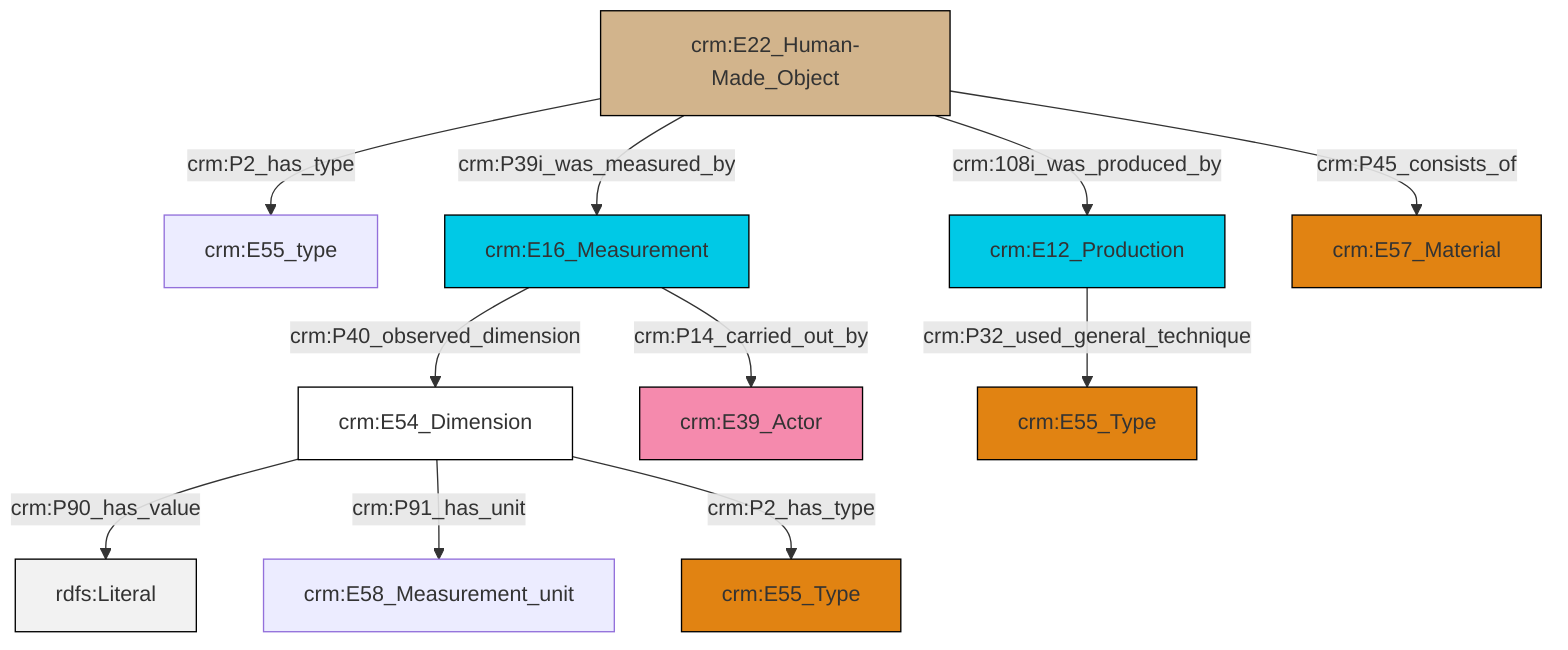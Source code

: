 graph TD
classDef Literal fill:#f2f2f2,stroke:#000000;
classDef CRM_Entity fill:#FFFFFF,stroke:#000000;
classDef Temporal_Entity fill:#00C9E6, stroke:#000000;
classDef Type fill:#E18312, stroke:#000000;
classDef Time-Span fill:#2C9C91, stroke:#000000;
classDef Appellation fill:#FFEB7F, stroke:#000000;
classDef Place fill:#008836, stroke:#000000;
classDef Persistent_Item fill:#B266B2, stroke:#000000;
classDef Conceptual_Object fill:#FFD700, stroke:#000000;
classDef Physical_Thing fill:#D2B48C, stroke:#000000;
classDef Actor fill:#f58aad, stroke:#000000;
classDef PC_Classes fill:#4ce600, stroke:#000000;
classDef Multi fill:#cccccc,stroke:#000000;

0["crm:E22_Human-Made_Object"]:::Physical_Thing -->|crm:P2_has_type| 1["crm:E55_type"]:::Default
2["crm:E54_Dimension"]:::CRM_Entity -->|crm:P90_has_value| 3[rdfs:Literal]:::Literal
2["crm:E54_Dimension"]:::CRM_Entity -->|crm:P91_has_unit| 4["crm:E58_Measurement_unit"]:::Default
5["crm:E16_Measurement"]:::Temporal_Entity -->|crm:P14_carried_out_by| 6["crm:E39_Actor"]:::Actor
0["crm:E22_Human-Made_Object"]:::Physical_Thing -->|crm:P39i_was_measured_by| 5["crm:E16_Measurement"]:::Temporal_Entity
11["crm:E12_Production"]:::Temporal_Entity -->|crm:P32_used_general_technique| 12["crm:E55_Type"]:::Type
0["crm:E22_Human-Made_Object"]:::Physical_Thing -->|crm:108i_was_produced_by| 11["crm:E12_Production"]:::Temporal_Entity
2["crm:E54_Dimension"]:::CRM_Entity -->|crm:P2_has_type| 8["crm:E55_Type"]:::Type
0["crm:E22_Human-Made_Object"]:::Physical_Thing -->|crm:P45_consists_of| 17["crm:E57_Material"]:::Type
5["crm:E16_Measurement"]:::Temporal_Entity -->|crm:P40_observed_dimension| 2["crm:E54_Dimension"]:::CRM_Entity